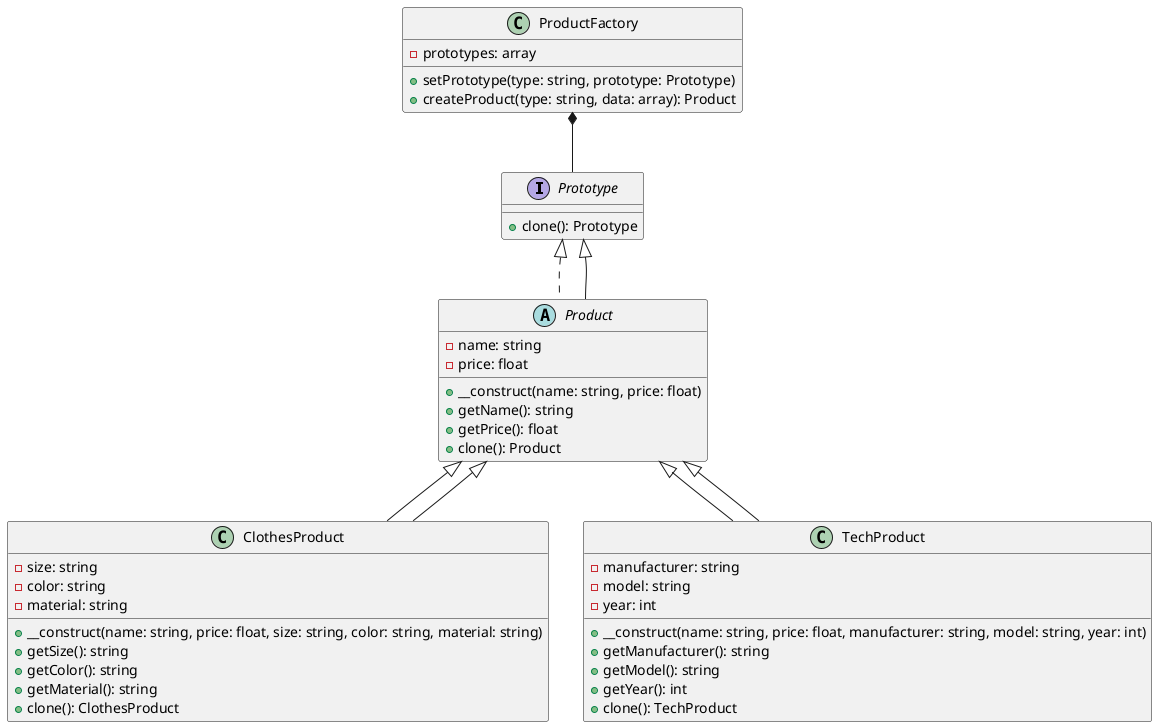 @startuml

interface Prototype {
  + clone(): Prototype
}

abstract class Product implements Prototype {
  - name: string
  - price: float
  + __construct(name: string, price: float)
  + getName(): string
  + getPrice(): float
  + clone(): Product
}

class ClothesProduct extends Product {
  - size: string
  - color: string
  - material: string
  + __construct(name: string, price: float, size: string, color: string, material: string)
  + getSize(): string
  + getColor(): string
  + getMaterial(): string
  + clone(): ClothesProduct
}

class TechProduct extends Product {
  - manufacturer: string
  - model: string
  - year: int
  + __construct(name: string, price: float, manufacturer: string, model: string, year: int)
  + getManufacturer(): string
  + getModel(): string
  + getYear(): int
  + clone(): TechProduct
}

class ProductFactory {
  - prototypes: array
  + setPrototype(type: string, prototype: Prototype)
  + createProduct(type: string, data: array): Product
}

Prototype <|-- Product
Product <|-- ClothesProduct
Product <|-- TechProduct
ProductFactory *-- Prototype

@enduml
